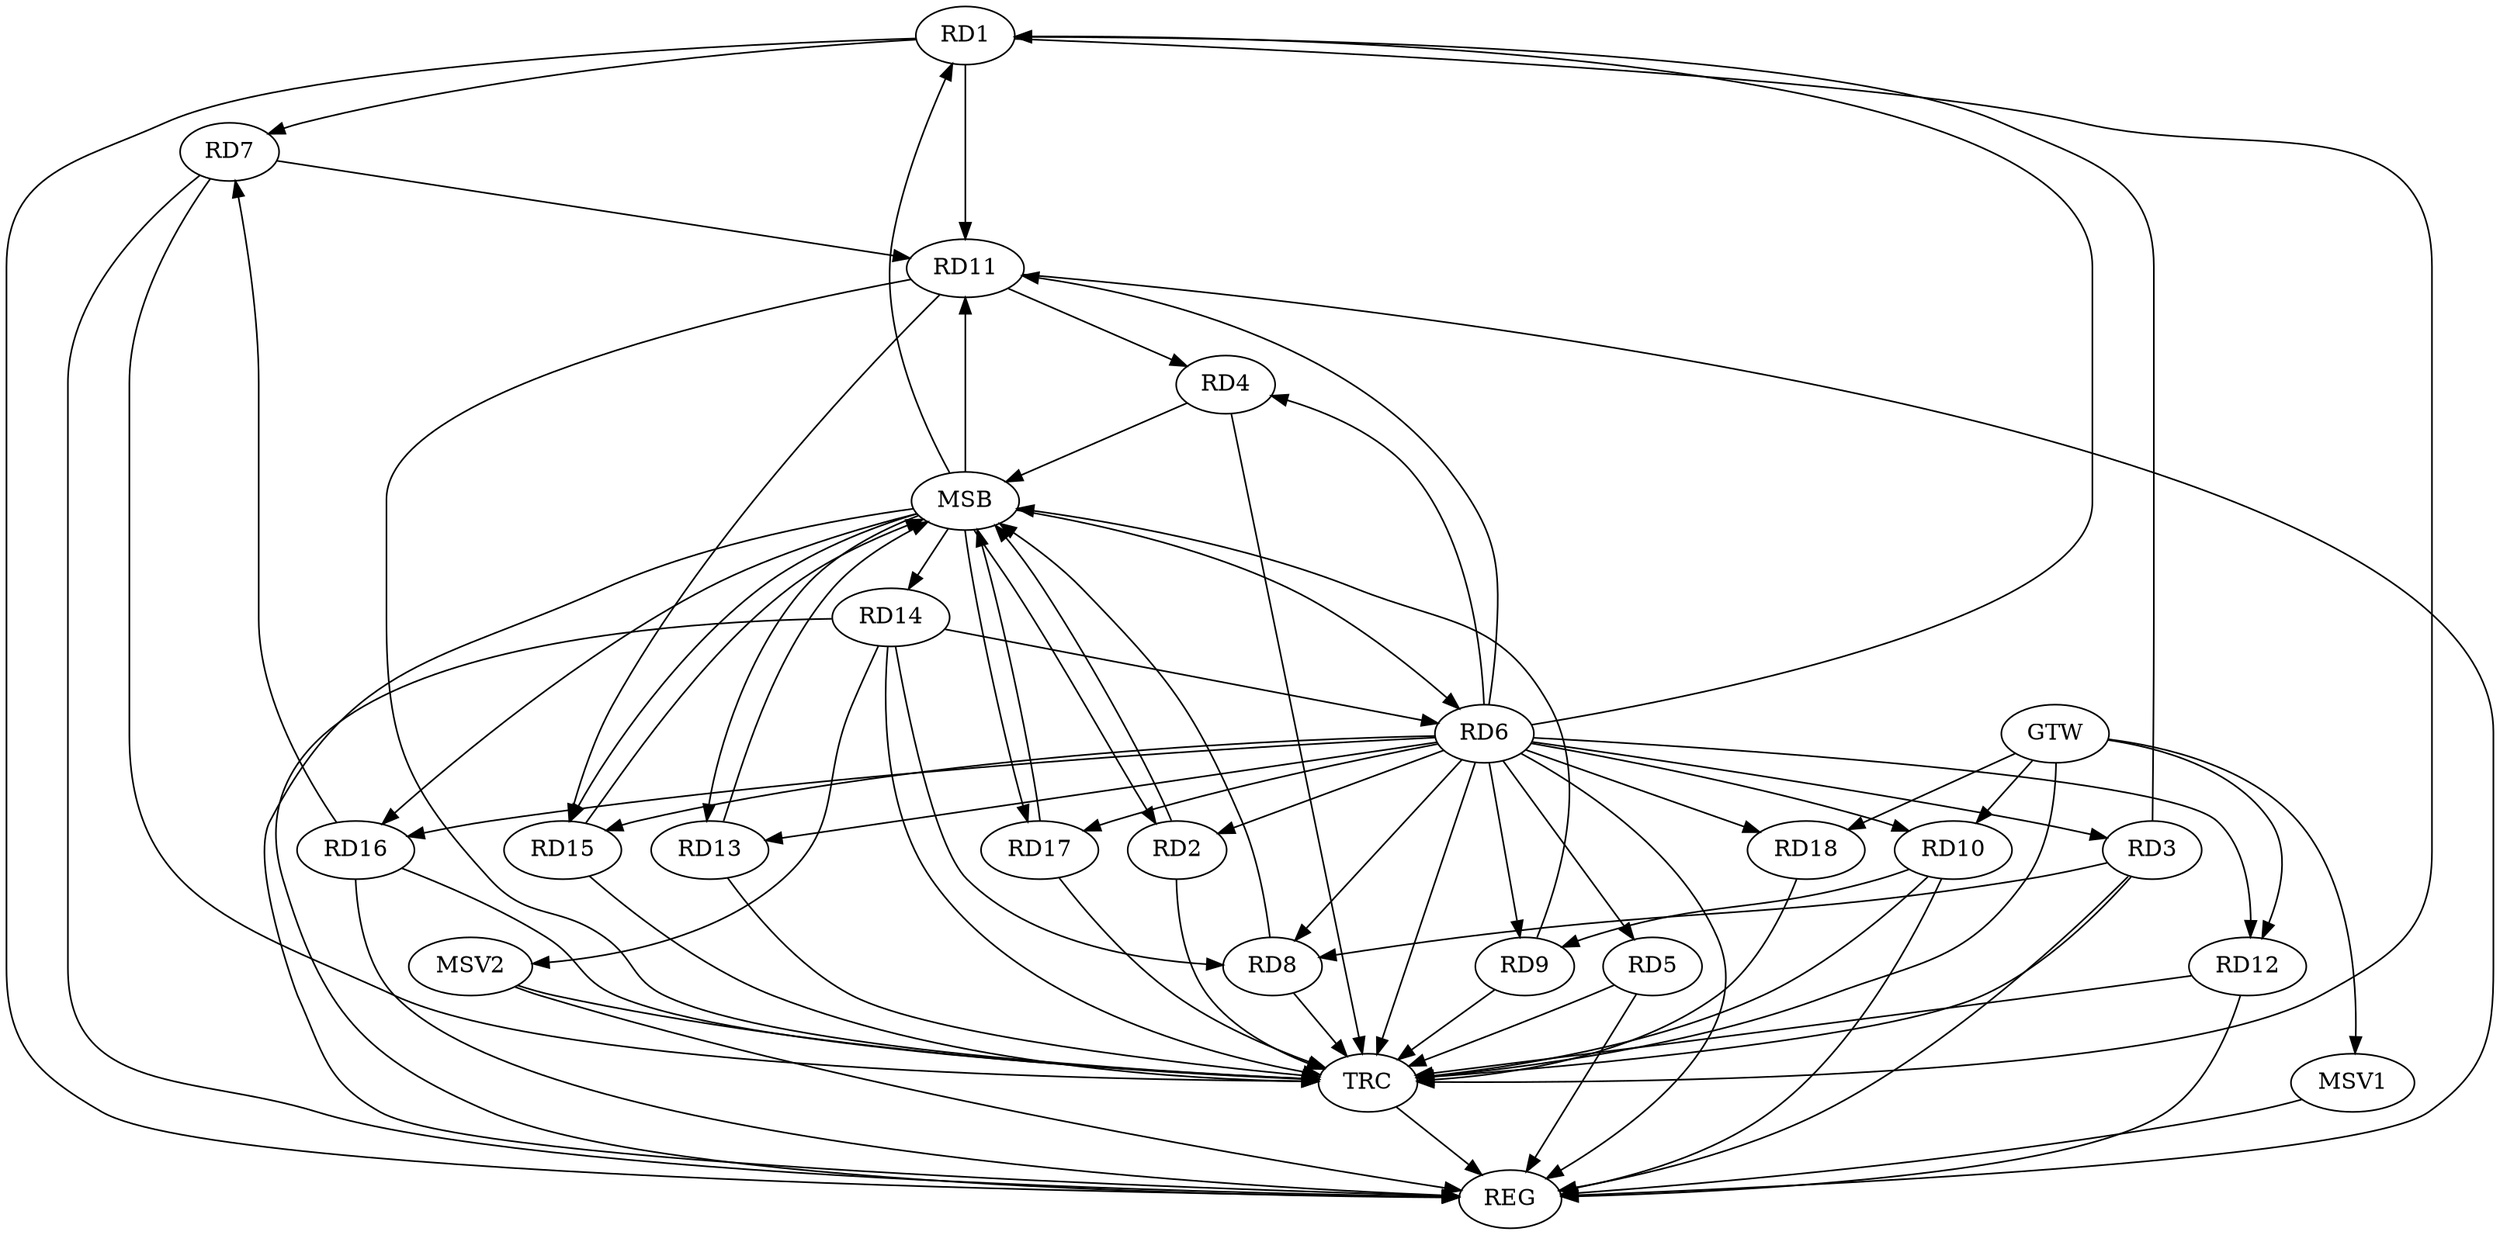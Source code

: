 strict digraph G {
  RD1 [ label="RD1" ];
  RD2 [ label="RD2" ];
  RD3 [ label="RD3" ];
  RD4 [ label="RD4" ];
  RD5 [ label="RD5" ];
  RD6 [ label="RD6" ];
  RD7 [ label="RD7" ];
  RD8 [ label="RD8" ];
  RD9 [ label="RD9" ];
  RD10 [ label="RD10" ];
  RD11 [ label="RD11" ];
  RD12 [ label="RD12" ];
  RD13 [ label="RD13" ];
  RD14 [ label="RD14" ];
  RD15 [ label="RD15" ];
  RD16 [ label="RD16" ];
  RD17 [ label="RD17" ];
  RD18 [ label="RD18" ];
  GTW [ label="GTW" ];
  REG [ label="REG" ];
  MSB [ label="MSB" ];
  TRC [ label="TRC" ];
  MSV1 [ label="MSV1" ];
  MSV2 [ label="MSV2" ];
  RD3 -> RD1;
  RD1 -> RD7;
  RD1 -> RD11;
  RD3 -> RD8;
  RD6 -> RD4;
  RD11 -> RD4;
  RD6 -> RD8;
  RD6 -> RD9;
  RD6 -> RD11;
  RD14 -> RD6;
  RD6 -> RD16;
  RD7 -> RD11;
  RD16 -> RD7;
  RD14 -> RD8;
  RD10 -> RD9;
  RD11 -> RD15;
  GTW -> RD10;
  GTW -> RD12;
  GTW -> RD18;
  RD1 -> REG;
  RD3 -> REG;
  RD5 -> REG;
  RD6 -> REG;
  RD7 -> REG;
  RD10 -> REG;
  RD11 -> REG;
  RD12 -> REG;
  RD14 -> REG;
  RD16 -> REG;
  RD2 -> MSB;
  MSB -> RD11;
  MSB -> REG;
  RD4 -> MSB;
  MSB -> RD6;
  MSB -> RD13;
  MSB -> RD17;
  RD8 -> MSB;
  RD9 -> MSB;
  MSB -> RD2;
  MSB -> RD16;
  RD13 -> MSB;
  MSB -> RD14;
  MSB -> RD15;
  RD15 -> MSB;
  MSB -> RD1;
  RD17 -> MSB;
  RD1 -> TRC;
  RD2 -> TRC;
  RD3 -> TRC;
  RD4 -> TRC;
  RD5 -> TRC;
  RD6 -> TRC;
  RD7 -> TRC;
  RD8 -> TRC;
  RD9 -> TRC;
  RD10 -> TRC;
  RD11 -> TRC;
  RD12 -> TRC;
  RD13 -> TRC;
  RD14 -> TRC;
  RD15 -> TRC;
  RD16 -> TRC;
  RD17 -> TRC;
  RD18 -> TRC;
  GTW -> TRC;
  TRC -> REG;
  RD6 -> RD12;
  RD6 -> RD1;
  RD6 -> RD3;
  RD6 -> RD13;
  RD6 -> RD10;
  RD6 -> RD15;
  RD6 -> RD18;
  RD6 -> RD5;
  RD6 -> RD2;
  RD6 -> RD17;
  GTW -> MSV1;
  MSV1 -> REG;
  RD14 -> MSV2;
  MSV2 -> REG;
  MSV2 -> TRC;
}
